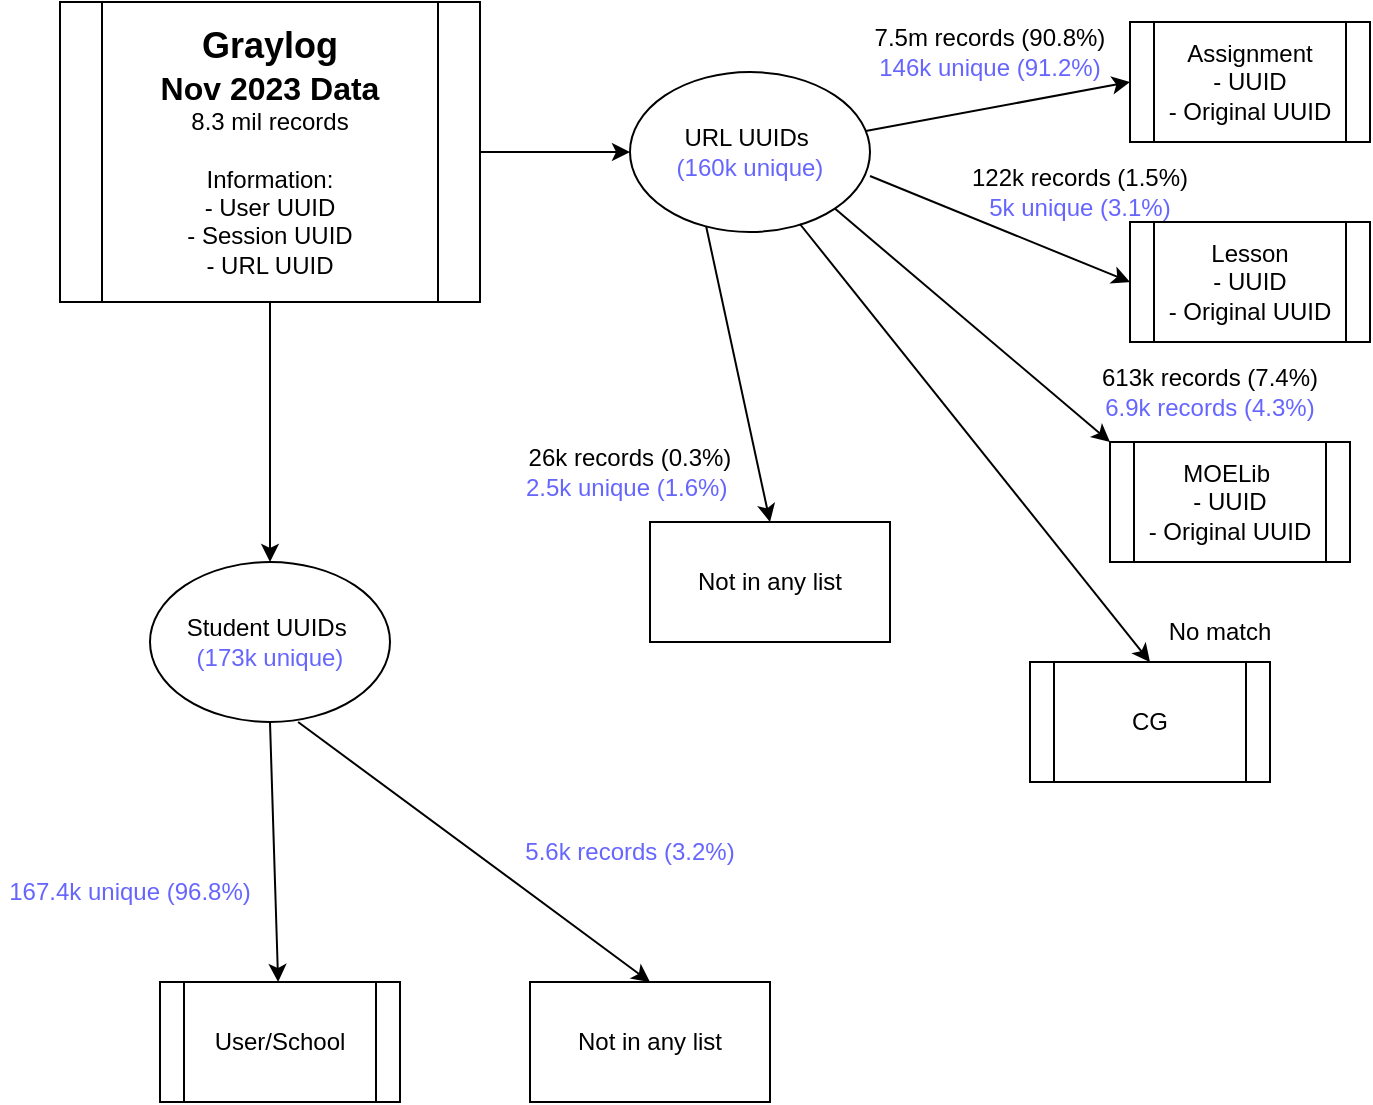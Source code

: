 <mxfile version="24.7.6">
  <diagram id="wFE0QG_FPsp0jaGvCLVb" name="Page-1">
    <mxGraphModel dx="838" dy="605" grid="1" gridSize="10" guides="1" tooltips="1" connect="1" arrows="1" fold="1" page="1" pageScale="1" pageWidth="850" pageHeight="1100" math="0" shadow="0">
      <root>
        <mxCell id="0" />
        <mxCell id="1" parent="0" />
        <mxCell id="pp7dFvi1Cq4HVV2FVrHm-5" style="edgeStyle=orthogonalEdgeStyle;rounded=0;orthogonalLoop=1;jettySize=auto;html=1;" parent="1" source="pp7dFvi1Cq4HVV2FVrHm-1" target="pp7dFvi1Cq4HVV2FVrHm-2" edge="1">
          <mxGeometry relative="1" as="geometry" />
        </mxCell>
        <mxCell id="pp7dFvi1Cq4HVV2FVrHm-7" style="edgeStyle=orthogonalEdgeStyle;rounded=0;orthogonalLoop=1;jettySize=auto;html=1;" parent="1" source="pp7dFvi1Cq4HVV2FVrHm-1" target="pp7dFvi1Cq4HVV2FVrHm-6" edge="1">
          <mxGeometry relative="1" as="geometry" />
        </mxCell>
        <mxCell id="pp7dFvi1Cq4HVV2FVrHm-1" value="&lt;font style=&quot;font-size: 18px;&quot;&gt;&lt;b&gt;Graylog&lt;/b&gt;&lt;/font&gt;&lt;div&gt;&lt;font size=&quot;3&quot;&gt;&lt;b&gt;Nov 2023 Data&lt;/b&gt;&lt;/font&gt;&lt;/div&gt;&lt;div&gt;8.3 mil records&lt;/div&gt;&lt;div&gt;&lt;br&gt;&lt;/div&gt;&lt;div&gt;Information:&lt;br&gt;- User UUID&lt;/div&gt;&lt;div&gt;- Session UUID&lt;/div&gt;&lt;div&gt;- URL UUID&lt;/div&gt;" style="shape=process;whiteSpace=wrap;html=1;backgroundOutline=1;" parent="1" vertex="1">
          <mxGeometry x="30" y="30" width="210" height="150" as="geometry" />
        </mxCell>
        <mxCell id="pp7dFvi1Cq4HVV2FVrHm-2" value="URL UUIDs&amp;nbsp;&lt;div&gt;&lt;font color=&quot;#6666ff&quot;&gt;(160k unique)&lt;/font&gt;&lt;/div&gt;" style="ellipse;whiteSpace=wrap;html=1;" parent="1" vertex="1">
          <mxGeometry x="315" y="65" width="120" height="80" as="geometry" />
        </mxCell>
        <mxCell id="pp7dFvi1Cq4HVV2FVrHm-6" value="Student UUIDs&amp;nbsp;&lt;div&gt;&lt;font color=&quot;#6666ff&quot;&gt;(173k unique)&lt;/font&gt;&lt;/div&gt;" style="ellipse;whiteSpace=wrap;html=1;" parent="1" vertex="1">
          <mxGeometry x="75" y="310" width="120" height="80" as="geometry" />
        </mxCell>
        <mxCell id="pp7dFvi1Cq4HVV2FVrHm-11" value="Assignment&lt;div&gt;&lt;div&gt;- UUID&lt;/div&gt;&lt;/div&gt;&lt;div&gt;- Original UUID&lt;/div&gt;" style="shape=process;whiteSpace=wrap;html=1;backgroundOutline=1;" parent="1" vertex="1">
          <mxGeometry x="565" y="40" width="120" height="60" as="geometry" />
        </mxCell>
        <mxCell id="pp7dFvi1Cq4HVV2FVrHm-12" value="Lesson&lt;div&gt;- UUID&lt;/div&gt;&lt;div&gt;- Original UUID&lt;/div&gt;" style="shape=process;whiteSpace=wrap;html=1;backgroundOutline=1;" parent="1" vertex="1">
          <mxGeometry x="565" y="140" width="120" height="60" as="geometry" />
        </mxCell>
        <mxCell id="pp7dFvi1Cq4HVV2FVrHm-13" value="MOELib&amp;nbsp;&lt;div&gt;- UUID&lt;/div&gt;&lt;div&gt;- Original UUID&lt;/div&gt;" style="shape=process;whiteSpace=wrap;html=1;backgroundOutline=1;" parent="1" vertex="1">
          <mxGeometry x="555" y="250" width="120" height="60" as="geometry" />
        </mxCell>
        <mxCell id="pp7dFvi1Cq4HVV2FVrHm-14" value="CG" style="shape=process;whiteSpace=wrap;html=1;backgroundOutline=1;" parent="1" vertex="1">
          <mxGeometry x="515" y="360" width="120" height="60" as="geometry" />
        </mxCell>
        <mxCell id="pp7dFvi1Cq4HVV2FVrHm-15" value="" style="endArrow=classic;html=1;rounded=0;entryX=0;entryY=0.5;entryDx=0;entryDy=0;" parent="1" source="pp7dFvi1Cq4HVV2FVrHm-2" target="pp7dFvi1Cq4HVV2FVrHm-11" edge="1">
          <mxGeometry width="50" height="50" relative="1" as="geometry">
            <mxPoint x="195" y="350" as="sourcePoint" />
            <mxPoint x="245" y="300" as="targetPoint" />
          </mxGeometry>
        </mxCell>
        <mxCell id="pp7dFvi1Cq4HVV2FVrHm-16" value="" style="endArrow=classic;html=1;rounded=0;entryX=0;entryY=0.5;entryDx=0;entryDy=0;exitX=1;exitY=0.65;exitDx=0;exitDy=0;exitPerimeter=0;" parent="1" source="pp7dFvi1Cq4HVV2FVrHm-2" target="pp7dFvi1Cq4HVV2FVrHm-12" edge="1">
          <mxGeometry width="50" height="50" relative="1" as="geometry">
            <mxPoint x="195" y="350" as="sourcePoint" />
            <mxPoint x="245" y="300" as="targetPoint" />
          </mxGeometry>
        </mxCell>
        <mxCell id="pp7dFvi1Cq4HVV2FVrHm-17" value="" style="endArrow=classic;html=1;rounded=0;entryX=0;entryY=0;entryDx=0;entryDy=0;exitX=1;exitY=1;exitDx=0;exitDy=0;" parent="1" source="pp7dFvi1Cq4HVV2FVrHm-2" target="pp7dFvi1Cq4HVV2FVrHm-13" edge="1">
          <mxGeometry width="50" height="50" relative="1" as="geometry">
            <mxPoint x="195" y="350" as="sourcePoint" />
            <mxPoint x="245" y="300" as="targetPoint" />
          </mxGeometry>
        </mxCell>
        <mxCell id="pp7dFvi1Cq4HVV2FVrHm-18" value="" style="endArrow=classic;html=1;rounded=0;entryX=0.5;entryY=0;entryDx=0;entryDy=0;exitX=0.708;exitY=0.95;exitDx=0;exitDy=0;exitPerimeter=0;" parent="1" source="pp7dFvi1Cq4HVV2FVrHm-2" target="pp7dFvi1Cq4HVV2FVrHm-14" edge="1">
          <mxGeometry width="50" height="50" relative="1" as="geometry">
            <mxPoint x="195" y="350" as="sourcePoint" />
            <mxPoint x="245" y="300" as="targetPoint" />
          </mxGeometry>
        </mxCell>
        <mxCell id="pp7dFvi1Cq4HVV2FVrHm-21" value="Not in any list" style="rounded=0;whiteSpace=wrap;html=1;" parent="1" vertex="1">
          <mxGeometry x="325" y="290" width="120" height="60" as="geometry" />
        </mxCell>
        <mxCell id="pp7dFvi1Cq4HVV2FVrHm-22" value="" style="endArrow=classic;html=1;rounded=0;entryX=0.5;entryY=0;entryDx=0;entryDy=0;exitX=0.317;exitY=0.963;exitDx=0;exitDy=0;exitPerimeter=0;" parent="1" source="pp7dFvi1Cq4HVV2FVrHm-2" target="pp7dFvi1Cq4HVV2FVrHm-21" edge="1">
          <mxGeometry width="50" height="50" relative="1" as="geometry">
            <mxPoint x="195" y="350" as="sourcePoint" />
            <mxPoint x="245" y="300" as="targetPoint" />
          </mxGeometry>
        </mxCell>
        <mxCell id="pp7dFvi1Cq4HVV2FVrHm-23" value="&lt;div&gt;7.5m records (90.8%)&lt;/div&gt;&lt;font color=&quot;#6666ff&quot;&gt;146k unique (91.2%)&lt;/font&gt;" style="text;html=1;align=center;verticalAlign=middle;whiteSpace=wrap;rounded=0;" parent="1" vertex="1">
          <mxGeometry x="435" y="40" width="120" height="30" as="geometry" />
        </mxCell>
        <mxCell id="pp7dFvi1Cq4HVV2FVrHm-24" value="&lt;div&gt;122k records (1.5%)&lt;/div&gt;&lt;font color=&quot;#6666ff&quot;&gt;5k unique (3.1%)&lt;/font&gt;" style="text;html=1;align=center;verticalAlign=middle;whiteSpace=wrap;rounded=0;" parent="1" vertex="1">
          <mxGeometry x="480" y="110" width="120" height="30" as="geometry" />
        </mxCell>
        <mxCell id="pp7dFvi1Cq4HVV2FVrHm-25" value="&lt;div&gt;613k records (7.4%)&lt;/div&gt;&lt;font color=&quot;#6666ff&quot;&gt;6.9k records (4.3%)&lt;/font&gt;" style="text;html=1;align=center;verticalAlign=middle;whiteSpace=wrap;rounded=0;" parent="1" vertex="1">
          <mxGeometry x="545" y="210" width="120" height="30" as="geometry" />
        </mxCell>
        <mxCell id="pp7dFvi1Cq4HVV2FVrHm-26" value="&lt;div&gt;26k records (0.3%)&lt;/div&gt;&lt;font color=&quot;#6666ff&quot;&gt;2.5k unique&amp;nbsp;&lt;/font&gt;&lt;span style=&quot;color: rgb(102, 102, 255);&quot;&gt;(1.6%)&amp;nbsp;&lt;/span&gt;" style="text;html=1;align=center;verticalAlign=middle;whiteSpace=wrap;rounded=0;" parent="1" vertex="1">
          <mxGeometry x="250" y="250" width="130" height="30" as="geometry" />
        </mxCell>
        <mxCell id="pp7dFvi1Cq4HVV2FVrHm-27" value="User/School" style="shape=process;whiteSpace=wrap;html=1;backgroundOutline=1;" parent="1" vertex="1">
          <mxGeometry x="80" y="520" width="120" height="60" as="geometry" />
        </mxCell>
        <mxCell id="pp7dFvi1Cq4HVV2FVrHm-28" value="" style="endArrow=classic;html=1;rounded=0;exitX=0.5;exitY=1;exitDx=0;exitDy=0;" parent="1" source="pp7dFvi1Cq4HVV2FVrHm-6" target="pp7dFvi1Cq4HVV2FVrHm-27" edge="1">
          <mxGeometry width="50" height="50" relative="1" as="geometry">
            <mxPoint x="280" y="320" as="sourcePoint" />
            <mxPoint x="330" y="270" as="targetPoint" />
          </mxGeometry>
        </mxCell>
        <mxCell id="pp7dFvi1Cq4HVV2FVrHm-29" value="&lt;font color=&quot;#6666ff&quot;&gt;167.4k unique (96.8%)&lt;/font&gt;" style="text;html=1;align=center;verticalAlign=middle;whiteSpace=wrap;rounded=0;" parent="1" vertex="1">
          <mxGeometry y="460" width="130" height="30" as="geometry" />
        </mxCell>
        <mxCell id="pp7dFvi1Cq4HVV2FVrHm-30" value="Not in any list" style="rounded=0;whiteSpace=wrap;html=1;" parent="1" vertex="1">
          <mxGeometry x="265" y="520" width="120" height="60" as="geometry" />
        </mxCell>
        <mxCell id="pp7dFvi1Cq4HVV2FVrHm-31" value="" style="endArrow=classic;html=1;rounded=0;exitX=0.617;exitY=1;exitDx=0;exitDy=0;exitPerimeter=0;entryX=0.5;entryY=0;entryDx=0;entryDy=0;" parent="1" source="pp7dFvi1Cq4HVV2FVrHm-6" target="pp7dFvi1Cq4HVV2FVrHm-30" edge="1">
          <mxGeometry width="50" height="50" relative="1" as="geometry">
            <mxPoint x="280" y="300" as="sourcePoint" />
            <mxPoint x="330" y="250" as="targetPoint" />
          </mxGeometry>
        </mxCell>
        <mxCell id="pp7dFvi1Cq4HVV2FVrHm-32" value="&lt;font color=&quot;#6666ff&quot;&gt;5.6k records (3.2%)&lt;/font&gt;" style="text;html=1;align=center;verticalAlign=middle;whiteSpace=wrap;rounded=0;" parent="1" vertex="1">
          <mxGeometry x="260" y="440" width="110" height="30" as="geometry" />
        </mxCell>
        <mxCell id="pp7dFvi1Cq4HVV2FVrHm-34" value="No match" style="text;html=1;align=center;verticalAlign=middle;whiteSpace=wrap;rounded=0;" parent="1" vertex="1">
          <mxGeometry x="550" y="330" width="120" height="30" as="geometry" />
        </mxCell>
      </root>
    </mxGraphModel>
  </diagram>
</mxfile>
